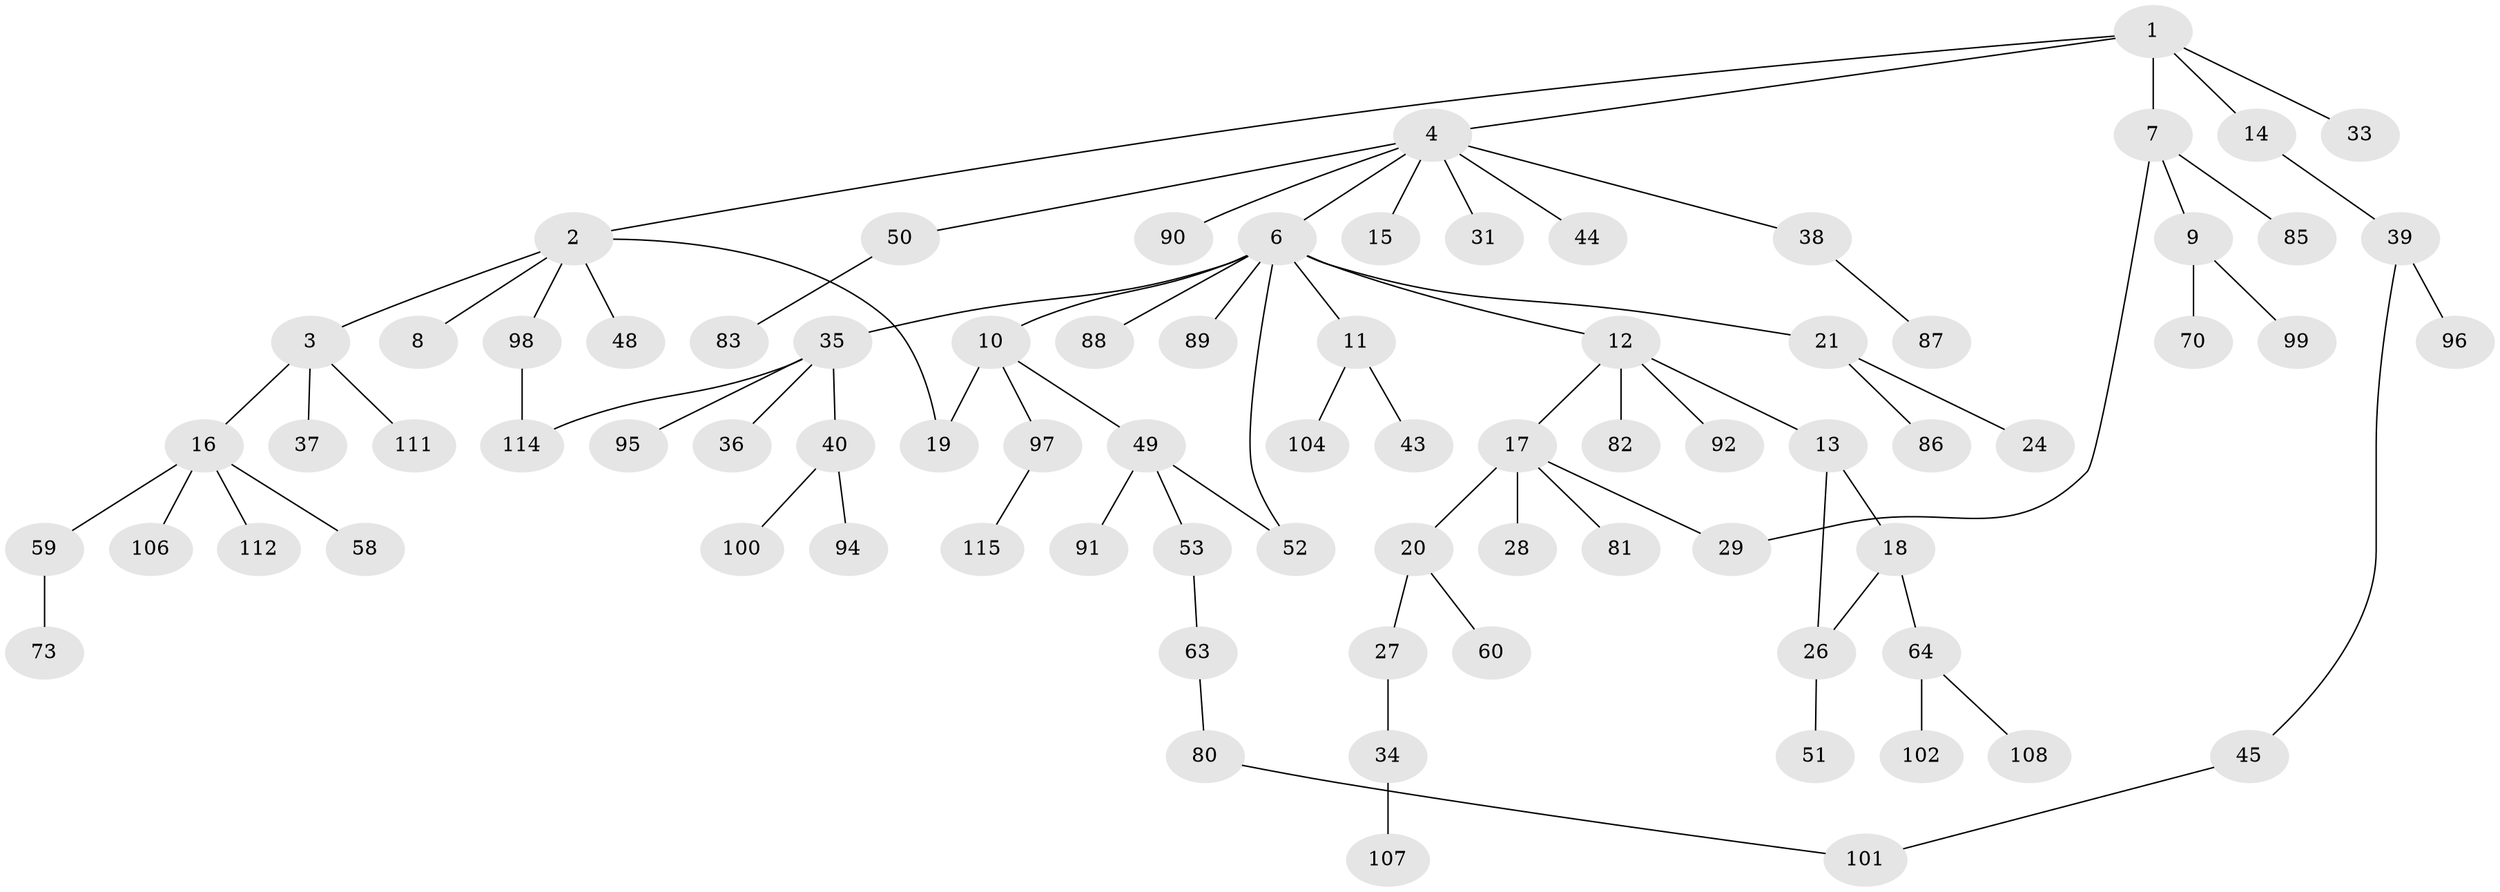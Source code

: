 // Generated by graph-tools (version 1.1) at 2025/51/02/27/25 19:51:40]
// undirected, 79 vertices, 84 edges
graph export_dot {
graph [start="1"]
  node [color=gray90,style=filled];
  1 [super="+5"];
  2 [super="+78"];
  3 [super="+23"];
  4 [super="+93"];
  6 [super="+84"];
  7 [super="+66"];
  8 [super="+25"];
  9 [super="+22"];
  10 [super="+47"];
  11 [super="+41"];
  12 [super="+74"];
  13;
  14;
  15 [super="+32"];
  16 [super="+30"];
  17 [super="+54"];
  18 [super="+69"];
  19;
  20 [super="+55"];
  21 [super="+56"];
  24 [super="+67"];
  26 [super="+72"];
  27 [super="+76"];
  28;
  29 [super="+46"];
  31 [super="+68"];
  33;
  34;
  35 [super="+42"];
  36;
  37 [super="+105"];
  38;
  39 [super="+57"];
  40 [super="+65"];
  43;
  44;
  45 [super="+61"];
  48;
  49 [super="+62"];
  50 [super="+75"];
  51;
  52 [super="+103"];
  53;
  58 [super="+79"];
  59;
  60;
  63 [super="+77"];
  64 [super="+71"];
  70;
  73 [super="+116"];
  80;
  81;
  82;
  83 [super="+113"];
  85;
  86;
  87;
  88;
  89;
  90;
  91;
  92;
  94;
  95;
  96;
  97;
  98 [super="+109"];
  99;
  100;
  101;
  102;
  104;
  106;
  107 [super="+110"];
  108;
  111;
  112;
  114;
  115;
  1 -- 2;
  1 -- 4;
  1 -- 7;
  1 -- 14;
  1 -- 33;
  2 -- 3;
  2 -- 8;
  2 -- 19;
  2 -- 48;
  2 -- 98;
  3 -- 16;
  3 -- 37;
  3 -- 111;
  4 -- 6;
  4 -- 15;
  4 -- 31;
  4 -- 38;
  4 -- 44;
  4 -- 50;
  4 -- 90;
  6 -- 10;
  6 -- 11;
  6 -- 12;
  6 -- 21;
  6 -- 35;
  6 -- 52;
  6 -- 88;
  6 -- 89;
  7 -- 9;
  7 -- 85;
  7 -- 29;
  9 -- 70;
  9 -- 99;
  10 -- 49;
  10 -- 97;
  10 -- 19;
  11 -- 104;
  11 -- 43;
  12 -- 13;
  12 -- 17;
  12 -- 82;
  12 -- 92;
  13 -- 18;
  13 -- 26;
  14 -- 39;
  16 -- 112;
  16 -- 58;
  16 -- 59;
  16 -- 106;
  17 -- 20;
  17 -- 28;
  17 -- 29;
  17 -- 81;
  18 -- 64;
  18 -- 26;
  20 -- 27;
  20 -- 60;
  21 -- 24;
  21 -- 86;
  26 -- 51;
  27 -- 34;
  34 -- 107;
  35 -- 36;
  35 -- 40;
  35 -- 95;
  35 -- 114;
  38 -- 87;
  39 -- 45;
  39 -- 96;
  40 -- 100;
  40 -- 94;
  45 -- 101;
  49 -- 53;
  49 -- 91;
  49 -- 52;
  50 -- 83;
  53 -- 63;
  59 -- 73;
  63 -- 80;
  64 -- 102;
  64 -- 108;
  80 -- 101;
  97 -- 115;
  98 -- 114;
}

